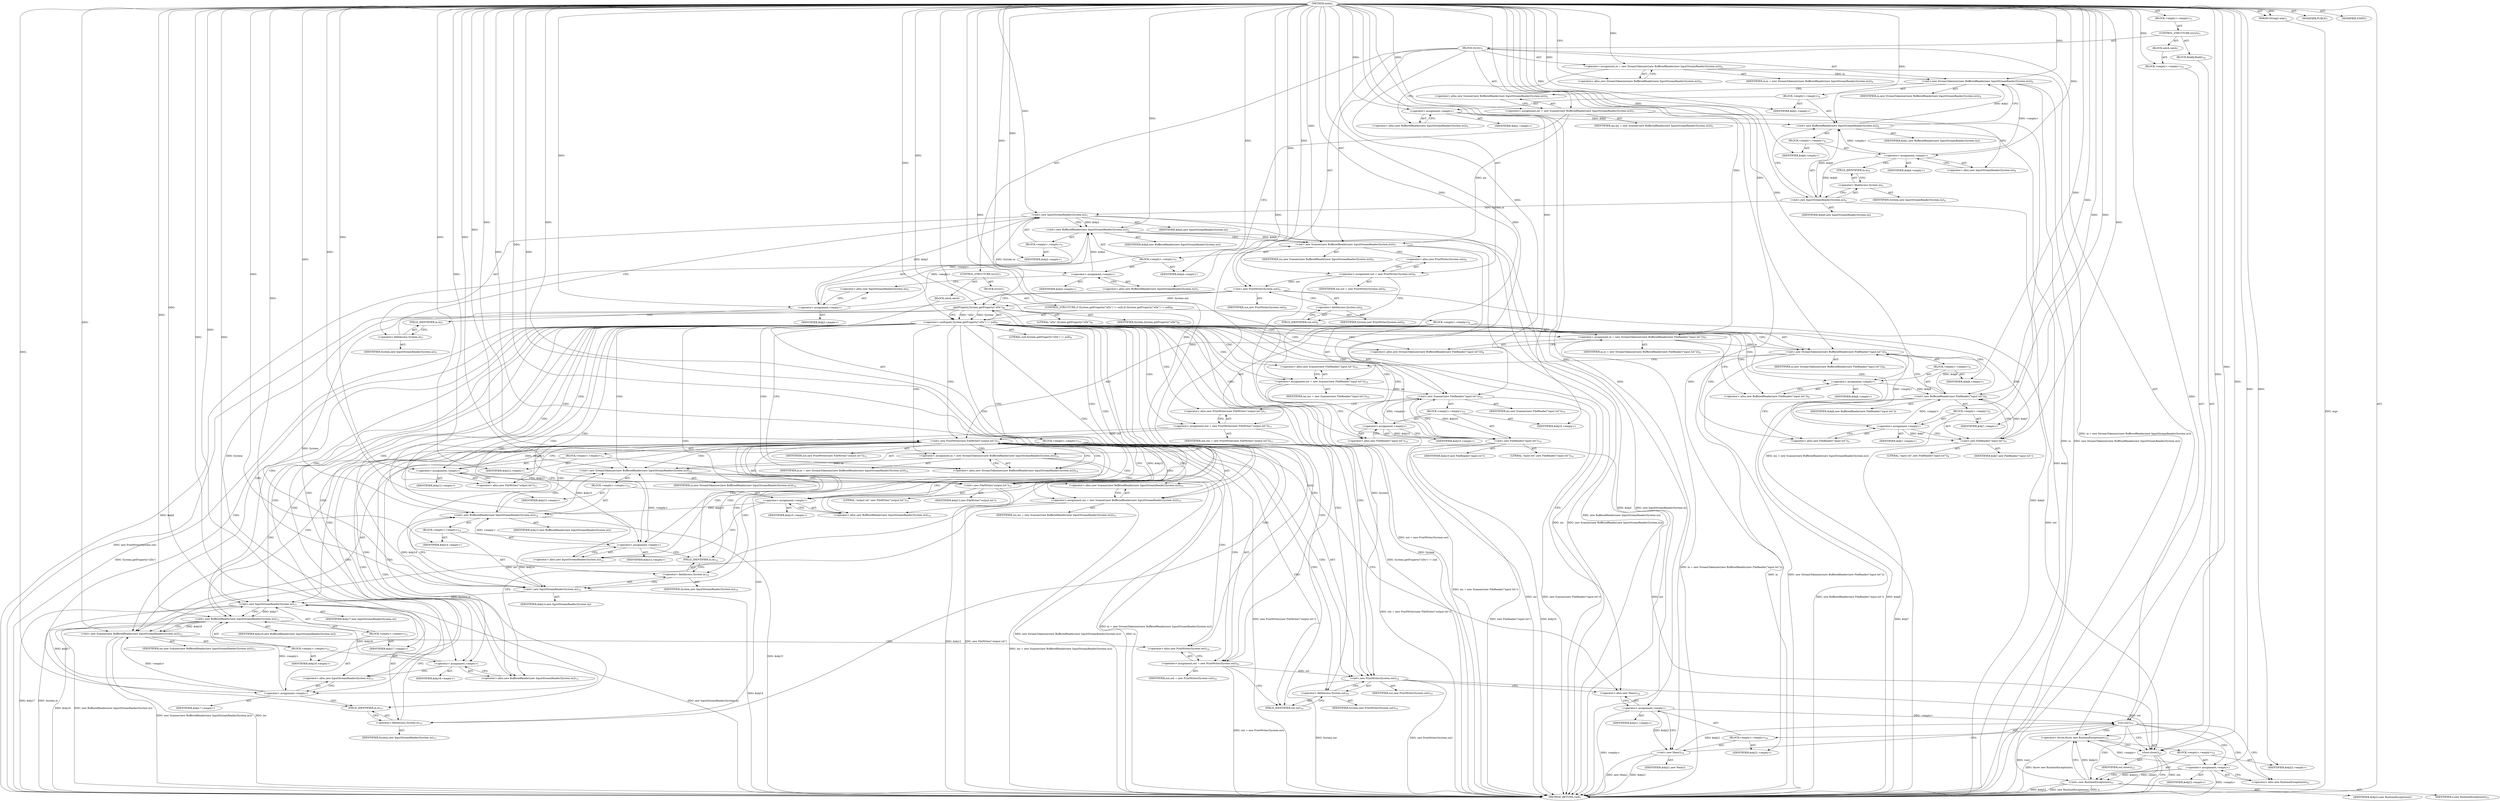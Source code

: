 digraph "main" {  
"17" [label = <(METHOD,main)<SUB>1</SUB>> ]
"18" [label = <(PARAM,String[] args)<SUB>1</SUB>> ]
"19" [label = <(BLOCK,&lt;empty&gt;,&lt;empty&gt;)<SUB>1</SUB>> ]
"20" [label = <(CONTROL_STRUCTURE,try,try)<SUB>3</SUB>> ]
"21" [label = <(BLOCK,try,try)<SUB>3</SUB>> ]
"22" [label = <(&lt;operator&gt;.assignment,in = new StreamTokenizer(new BufferedReader(new InputStreamReader(System.in))))<SUB>4</SUB>> ]
"23" [label = <(IDENTIFIER,in,in = new StreamTokenizer(new BufferedReader(new InputStreamReader(System.in))))<SUB>4</SUB>> ]
"24" [label = <(&lt;operator&gt;.alloc,new StreamTokenizer(new BufferedReader(new InputStreamReader(System.in))))<SUB>4</SUB>> ]
"25" [label = <(&lt;init&gt;,new StreamTokenizer(new BufferedReader(new InputStreamReader(System.in))))<SUB>4</SUB>> ]
"26" [label = <(IDENTIFIER,in,new StreamTokenizer(new BufferedReader(new InputStreamReader(System.in))))<SUB>4</SUB>> ]
"27" [label = <(BLOCK,&lt;empty&gt;,&lt;empty&gt;)<SUB>4</SUB>> ]
"28" [label = <(&lt;operator&gt;.assignment,&lt;empty&gt;)> ]
"29" [label = <(IDENTIFIER,$obj1,&lt;empty&gt;)> ]
"30" [label = <(&lt;operator&gt;.alloc,new BufferedReader(new InputStreamReader(System.in)))<SUB>4</SUB>> ]
"31" [label = <(&lt;init&gt;,new BufferedReader(new InputStreamReader(System.in)))<SUB>4</SUB>> ]
"32" [label = <(IDENTIFIER,$obj1,new BufferedReader(new InputStreamReader(System.in)))> ]
"33" [label = <(BLOCK,&lt;empty&gt;,&lt;empty&gt;)<SUB>4</SUB>> ]
"34" [label = <(&lt;operator&gt;.assignment,&lt;empty&gt;)> ]
"35" [label = <(IDENTIFIER,$obj0,&lt;empty&gt;)> ]
"36" [label = <(&lt;operator&gt;.alloc,new InputStreamReader(System.in))<SUB>4</SUB>> ]
"37" [label = <(&lt;init&gt;,new InputStreamReader(System.in))<SUB>4</SUB>> ]
"38" [label = <(IDENTIFIER,$obj0,new InputStreamReader(System.in))> ]
"39" [label = <(&lt;operator&gt;.fieldAccess,System.in)<SUB>4</SUB>> ]
"40" [label = <(IDENTIFIER,System,new InputStreamReader(System.in))<SUB>4</SUB>> ]
"41" [label = <(FIELD_IDENTIFIER,in,in)<SUB>4</SUB>> ]
"42" [label = <(IDENTIFIER,$obj0,&lt;empty&gt;)> ]
"43" [label = <(IDENTIFIER,$obj1,&lt;empty&gt;)> ]
"44" [label = <(&lt;operator&gt;.assignment,ins = new Scanner(new BufferedReader(new InputStreamReader(System.in))))<SUB>5</SUB>> ]
"45" [label = <(IDENTIFIER,ins,ins = new Scanner(new BufferedReader(new InputStreamReader(System.in))))<SUB>5</SUB>> ]
"46" [label = <(&lt;operator&gt;.alloc,new Scanner(new BufferedReader(new InputStreamReader(System.in))))<SUB>5</SUB>> ]
"47" [label = <(&lt;init&gt;,new Scanner(new BufferedReader(new InputStreamReader(System.in))))<SUB>5</SUB>> ]
"48" [label = <(IDENTIFIER,ins,new Scanner(new BufferedReader(new InputStreamReader(System.in))))<SUB>5</SUB>> ]
"49" [label = <(BLOCK,&lt;empty&gt;,&lt;empty&gt;)<SUB>5</SUB>> ]
"50" [label = <(&lt;operator&gt;.assignment,&lt;empty&gt;)> ]
"51" [label = <(IDENTIFIER,$obj4,&lt;empty&gt;)> ]
"52" [label = <(&lt;operator&gt;.alloc,new BufferedReader(new InputStreamReader(System.in)))<SUB>5</SUB>> ]
"53" [label = <(&lt;init&gt;,new BufferedReader(new InputStreamReader(System.in)))<SUB>5</SUB>> ]
"54" [label = <(IDENTIFIER,$obj4,new BufferedReader(new InputStreamReader(System.in)))> ]
"55" [label = <(BLOCK,&lt;empty&gt;,&lt;empty&gt;)<SUB>5</SUB>> ]
"56" [label = <(&lt;operator&gt;.assignment,&lt;empty&gt;)> ]
"57" [label = <(IDENTIFIER,$obj3,&lt;empty&gt;)> ]
"58" [label = <(&lt;operator&gt;.alloc,new InputStreamReader(System.in))<SUB>5</SUB>> ]
"59" [label = <(&lt;init&gt;,new InputStreamReader(System.in))<SUB>5</SUB>> ]
"60" [label = <(IDENTIFIER,$obj3,new InputStreamReader(System.in))> ]
"61" [label = <(&lt;operator&gt;.fieldAccess,System.in)<SUB>5</SUB>> ]
"62" [label = <(IDENTIFIER,System,new InputStreamReader(System.in))<SUB>5</SUB>> ]
"63" [label = <(FIELD_IDENTIFIER,in,in)<SUB>5</SUB>> ]
"64" [label = <(IDENTIFIER,$obj3,&lt;empty&gt;)> ]
"65" [label = <(IDENTIFIER,$obj4,&lt;empty&gt;)> ]
"66" [label = <(&lt;operator&gt;.assignment,out = new PrintWriter(System.out))<SUB>6</SUB>> ]
"67" [label = <(IDENTIFIER,out,out = new PrintWriter(System.out))<SUB>6</SUB>> ]
"68" [label = <(&lt;operator&gt;.alloc,new PrintWriter(System.out))<SUB>6</SUB>> ]
"69" [label = <(&lt;init&gt;,new PrintWriter(System.out))<SUB>6</SUB>> ]
"70" [label = <(IDENTIFIER,out,new PrintWriter(System.out))<SUB>6</SUB>> ]
"71" [label = <(&lt;operator&gt;.fieldAccess,System.out)<SUB>6</SUB>> ]
"72" [label = <(IDENTIFIER,System,new PrintWriter(System.out))<SUB>6</SUB>> ]
"73" [label = <(FIELD_IDENTIFIER,out,out)<SUB>6</SUB>> ]
"74" [label = <(CONTROL_STRUCTURE,try,try)<SUB>7</SUB>> ]
"75" [label = <(BLOCK,try,try)<SUB>7</SUB>> ]
"76" [label = <(CONTROL_STRUCTURE,if (System.getProperty(&quot;xDx&quot;) != null),if (System.getProperty(&quot;xDx&quot;) != null))<SUB>8</SUB>> ]
"77" [label = <(&lt;operator&gt;.notEquals,System.getProperty(&quot;xDx&quot;) != null)<SUB>8</SUB>> ]
"78" [label = <(getProperty,System.getProperty(&quot;xDx&quot;))<SUB>8</SUB>> ]
"79" [label = <(IDENTIFIER,System,System.getProperty(&quot;xDx&quot;))<SUB>8</SUB>> ]
"80" [label = <(LITERAL,&quot;xDx&quot;,System.getProperty(&quot;xDx&quot;))<SUB>8</SUB>> ]
"81" [label = <(LITERAL,null,System.getProperty(&quot;xDx&quot;) != null)<SUB>8</SUB>> ]
"82" [label = <(BLOCK,&lt;empty&gt;,&lt;empty&gt;)<SUB>8</SUB>> ]
"83" [label = <(&lt;operator&gt;.assignment,in = new StreamTokenizer(new BufferedReader(new FileReader(&quot;input.txt&quot;))))<SUB>9</SUB>> ]
"84" [label = <(IDENTIFIER,in,in = new StreamTokenizer(new BufferedReader(new FileReader(&quot;input.txt&quot;))))<SUB>9</SUB>> ]
"85" [label = <(&lt;operator&gt;.alloc,new StreamTokenizer(new BufferedReader(new FileReader(&quot;input.txt&quot;))))<SUB>9</SUB>> ]
"86" [label = <(&lt;init&gt;,new StreamTokenizer(new BufferedReader(new FileReader(&quot;input.txt&quot;))))<SUB>9</SUB>> ]
"87" [label = <(IDENTIFIER,in,new StreamTokenizer(new BufferedReader(new FileReader(&quot;input.txt&quot;))))<SUB>9</SUB>> ]
"88" [label = <(BLOCK,&lt;empty&gt;,&lt;empty&gt;)<SUB>9</SUB>> ]
"89" [label = <(&lt;operator&gt;.assignment,&lt;empty&gt;)> ]
"90" [label = <(IDENTIFIER,$obj8,&lt;empty&gt;)> ]
"91" [label = <(&lt;operator&gt;.alloc,new BufferedReader(new FileReader(&quot;input.txt&quot;)))<SUB>9</SUB>> ]
"92" [label = <(&lt;init&gt;,new BufferedReader(new FileReader(&quot;input.txt&quot;)))<SUB>9</SUB>> ]
"93" [label = <(IDENTIFIER,$obj8,new BufferedReader(new FileReader(&quot;input.txt&quot;)))> ]
"94" [label = <(BLOCK,&lt;empty&gt;,&lt;empty&gt;)<SUB>9</SUB>> ]
"95" [label = <(&lt;operator&gt;.assignment,&lt;empty&gt;)> ]
"96" [label = <(IDENTIFIER,$obj7,&lt;empty&gt;)> ]
"97" [label = <(&lt;operator&gt;.alloc,new FileReader(&quot;input.txt&quot;))<SUB>9</SUB>> ]
"98" [label = <(&lt;init&gt;,new FileReader(&quot;input.txt&quot;))<SUB>9</SUB>> ]
"99" [label = <(IDENTIFIER,$obj7,new FileReader(&quot;input.txt&quot;))> ]
"100" [label = <(LITERAL,&quot;input.txt&quot;,new FileReader(&quot;input.txt&quot;))<SUB>9</SUB>> ]
"101" [label = <(IDENTIFIER,$obj7,&lt;empty&gt;)> ]
"102" [label = <(IDENTIFIER,$obj8,&lt;empty&gt;)> ]
"103" [label = <(&lt;operator&gt;.assignment,ins = new Scanner(new FileReader(&quot;input.txt&quot;)))<SUB>10</SUB>> ]
"104" [label = <(IDENTIFIER,ins,ins = new Scanner(new FileReader(&quot;input.txt&quot;)))<SUB>10</SUB>> ]
"105" [label = <(&lt;operator&gt;.alloc,new Scanner(new FileReader(&quot;input.txt&quot;)))<SUB>10</SUB>> ]
"106" [label = <(&lt;init&gt;,new Scanner(new FileReader(&quot;input.txt&quot;)))<SUB>10</SUB>> ]
"107" [label = <(IDENTIFIER,ins,new Scanner(new FileReader(&quot;input.txt&quot;)))<SUB>10</SUB>> ]
"108" [label = <(BLOCK,&lt;empty&gt;,&lt;empty&gt;)<SUB>10</SUB>> ]
"109" [label = <(&lt;operator&gt;.assignment,&lt;empty&gt;)> ]
"110" [label = <(IDENTIFIER,$obj10,&lt;empty&gt;)> ]
"111" [label = <(&lt;operator&gt;.alloc,new FileReader(&quot;input.txt&quot;))<SUB>10</SUB>> ]
"112" [label = <(&lt;init&gt;,new FileReader(&quot;input.txt&quot;))<SUB>10</SUB>> ]
"113" [label = <(IDENTIFIER,$obj10,new FileReader(&quot;input.txt&quot;))> ]
"114" [label = <(LITERAL,&quot;input.txt&quot;,new FileReader(&quot;input.txt&quot;))<SUB>10</SUB>> ]
"115" [label = <(IDENTIFIER,$obj10,&lt;empty&gt;)> ]
"116" [label = <(&lt;operator&gt;.assignment,out = new PrintWriter(new FileWriter(&quot;output.txt&quot;)))<SUB>11</SUB>> ]
"117" [label = <(IDENTIFIER,out,out = new PrintWriter(new FileWriter(&quot;output.txt&quot;)))<SUB>11</SUB>> ]
"118" [label = <(&lt;operator&gt;.alloc,new PrintWriter(new FileWriter(&quot;output.txt&quot;)))<SUB>11</SUB>> ]
"119" [label = <(&lt;init&gt;,new PrintWriter(new FileWriter(&quot;output.txt&quot;)))<SUB>11</SUB>> ]
"120" [label = <(IDENTIFIER,out,new PrintWriter(new FileWriter(&quot;output.txt&quot;)))<SUB>11</SUB>> ]
"121" [label = <(BLOCK,&lt;empty&gt;,&lt;empty&gt;)<SUB>11</SUB>> ]
"122" [label = <(&lt;operator&gt;.assignment,&lt;empty&gt;)> ]
"123" [label = <(IDENTIFIER,$obj12,&lt;empty&gt;)> ]
"124" [label = <(&lt;operator&gt;.alloc,new FileWriter(&quot;output.txt&quot;))<SUB>11</SUB>> ]
"125" [label = <(&lt;init&gt;,new FileWriter(&quot;output.txt&quot;))<SUB>11</SUB>> ]
"126" [label = <(IDENTIFIER,$obj12,new FileWriter(&quot;output.txt&quot;))> ]
"127" [label = <(LITERAL,&quot;output.txt&quot;,new FileWriter(&quot;output.txt&quot;))<SUB>11</SUB>> ]
"128" [label = <(IDENTIFIER,$obj12,&lt;empty&gt;)> ]
"129" [label = <(BLOCK,catch,catch)> ]
"130" [label = <(BLOCK,&lt;empty&gt;,&lt;empty&gt;)<SUB>13</SUB>> ]
"131" [label = <(&lt;operator&gt;.assignment,in = new StreamTokenizer(new BufferedReader(new InputStreamReader(System.in))))<SUB>14</SUB>> ]
"132" [label = <(IDENTIFIER,in,in = new StreamTokenizer(new BufferedReader(new InputStreamReader(System.in))))<SUB>14</SUB>> ]
"133" [label = <(&lt;operator&gt;.alloc,new StreamTokenizer(new BufferedReader(new InputStreamReader(System.in))))<SUB>14</SUB>> ]
"134" [label = <(&lt;init&gt;,new StreamTokenizer(new BufferedReader(new InputStreamReader(System.in))))<SUB>14</SUB>> ]
"135" [label = <(IDENTIFIER,in,new StreamTokenizer(new BufferedReader(new InputStreamReader(System.in))))<SUB>14</SUB>> ]
"136" [label = <(BLOCK,&lt;empty&gt;,&lt;empty&gt;)<SUB>14</SUB>> ]
"137" [label = <(&lt;operator&gt;.assignment,&lt;empty&gt;)> ]
"138" [label = <(IDENTIFIER,$obj15,&lt;empty&gt;)> ]
"139" [label = <(&lt;operator&gt;.alloc,new BufferedReader(new InputStreamReader(System.in)))<SUB>14</SUB>> ]
"140" [label = <(&lt;init&gt;,new BufferedReader(new InputStreamReader(System.in)))<SUB>14</SUB>> ]
"141" [label = <(IDENTIFIER,$obj15,new BufferedReader(new InputStreamReader(System.in)))> ]
"142" [label = <(BLOCK,&lt;empty&gt;,&lt;empty&gt;)<SUB>14</SUB>> ]
"143" [label = <(&lt;operator&gt;.assignment,&lt;empty&gt;)> ]
"144" [label = <(IDENTIFIER,$obj14,&lt;empty&gt;)> ]
"145" [label = <(&lt;operator&gt;.alloc,new InputStreamReader(System.in))<SUB>14</SUB>> ]
"146" [label = <(&lt;init&gt;,new InputStreamReader(System.in))<SUB>14</SUB>> ]
"147" [label = <(IDENTIFIER,$obj14,new InputStreamReader(System.in))> ]
"148" [label = <(&lt;operator&gt;.fieldAccess,System.in)<SUB>14</SUB>> ]
"149" [label = <(IDENTIFIER,System,new InputStreamReader(System.in))<SUB>14</SUB>> ]
"150" [label = <(FIELD_IDENTIFIER,in,in)<SUB>14</SUB>> ]
"151" [label = <(IDENTIFIER,$obj14,&lt;empty&gt;)> ]
"152" [label = <(IDENTIFIER,$obj15,&lt;empty&gt;)> ]
"153" [label = <(&lt;operator&gt;.assignment,ins = new Scanner(new BufferedReader(new InputStreamReader(System.in))))<SUB>15</SUB>> ]
"154" [label = <(IDENTIFIER,ins,ins = new Scanner(new BufferedReader(new InputStreamReader(System.in))))<SUB>15</SUB>> ]
"155" [label = <(&lt;operator&gt;.alloc,new Scanner(new BufferedReader(new InputStreamReader(System.in))))<SUB>15</SUB>> ]
"156" [label = <(&lt;init&gt;,new Scanner(new BufferedReader(new InputStreamReader(System.in))))<SUB>15</SUB>> ]
"157" [label = <(IDENTIFIER,ins,new Scanner(new BufferedReader(new InputStreamReader(System.in))))<SUB>15</SUB>> ]
"158" [label = <(BLOCK,&lt;empty&gt;,&lt;empty&gt;)<SUB>15</SUB>> ]
"159" [label = <(&lt;operator&gt;.assignment,&lt;empty&gt;)> ]
"160" [label = <(IDENTIFIER,$obj18,&lt;empty&gt;)> ]
"161" [label = <(&lt;operator&gt;.alloc,new BufferedReader(new InputStreamReader(System.in)))<SUB>15</SUB>> ]
"162" [label = <(&lt;init&gt;,new BufferedReader(new InputStreamReader(System.in)))<SUB>15</SUB>> ]
"163" [label = <(IDENTIFIER,$obj18,new BufferedReader(new InputStreamReader(System.in)))> ]
"164" [label = <(BLOCK,&lt;empty&gt;,&lt;empty&gt;)<SUB>15</SUB>> ]
"165" [label = <(&lt;operator&gt;.assignment,&lt;empty&gt;)> ]
"166" [label = <(IDENTIFIER,$obj17,&lt;empty&gt;)> ]
"167" [label = <(&lt;operator&gt;.alloc,new InputStreamReader(System.in))<SUB>15</SUB>> ]
"168" [label = <(&lt;init&gt;,new InputStreamReader(System.in))<SUB>15</SUB>> ]
"169" [label = <(IDENTIFIER,$obj17,new InputStreamReader(System.in))> ]
"170" [label = <(&lt;operator&gt;.fieldAccess,System.in)<SUB>15</SUB>> ]
"171" [label = <(IDENTIFIER,System,new InputStreamReader(System.in))<SUB>15</SUB>> ]
"172" [label = <(FIELD_IDENTIFIER,in,in)<SUB>15</SUB>> ]
"173" [label = <(IDENTIFIER,$obj17,&lt;empty&gt;)> ]
"174" [label = <(IDENTIFIER,$obj18,&lt;empty&gt;)> ]
"175" [label = <(&lt;operator&gt;.assignment,out = new PrintWriter(System.out))<SUB>16</SUB>> ]
"176" [label = <(IDENTIFIER,out,out = new PrintWriter(System.out))<SUB>16</SUB>> ]
"177" [label = <(&lt;operator&gt;.alloc,new PrintWriter(System.out))<SUB>16</SUB>> ]
"178" [label = <(&lt;init&gt;,new PrintWriter(System.out))<SUB>16</SUB>> ]
"179" [label = <(IDENTIFIER,out,new PrintWriter(System.out))<SUB>16</SUB>> ]
"180" [label = <(&lt;operator&gt;.fieldAccess,System.out)<SUB>16</SUB>> ]
"181" [label = <(IDENTIFIER,System,new PrintWriter(System.out))<SUB>16</SUB>> ]
"182" [label = <(FIELD_IDENTIFIER,out,out)<SUB>16</SUB>> ]
"183" [label = <(run,run())<SUB>18</SUB>> ]
"184" [label = <(BLOCK,&lt;empty&gt;,&lt;empty&gt;)<SUB>18</SUB>> ]
"185" [label = <(&lt;operator&gt;.assignment,&lt;empty&gt;)> ]
"186" [label = <(IDENTIFIER,$obj21,&lt;empty&gt;)> ]
"187" [label = <(&lt;operator&gt;.alloc,new Main())<SUB>18</SUB>> ]
"188" [label = <(&lt;init&gt;,new Main())<SUB>18</SUB>> ]
"189" [label = <(IDENTIFIER,$obj21,new Main())> ]
"190" [label = <(IDENTIFIER,$obj21,&lt;empty&gt;)> ]
"191" [label = <(BLOCK,catch,catch)> ]
"192" [label = <(BLOCK,&lt;empty&gt;,&lt;empty&gt;)<SUB>19</SUB>> ]
"193" [label = <(&lt;operator&gt;.throw,throw new RuntimeException(e);)<SUB>21</SUB>> ]
"194" [label = <(BLOCK,&lt;empty&gt;,&lt;empty&gt;)<SUB>21</SUB>> ]
"195" [label = <(&lt;operator&gt;.assignment,&lt;empty&gt;)> ]
"196" [label = <(IDENTIFIER,$obj22,&lt;empty&gt;)> ]
"197" [label = <(&lt;operator&gt;.alloc,new RuntimeException(e))<SUB>21</SUB>> ]
"198" [label = <(&lt;init&gt;,new RuntimeException(e))<SUB>21</SUB>> ]
"199" [label = <(IDENTIFIER,$obj22,new RuntimeException(e))> ]
"200" [label = <(IDENTIFIER,e,new RuntimeException(e))<SUB>21</SUB>> ]
"201" [label = <(IDENTIFIER,$obj22,&lt;empty&gt;)> ]
"202" [label = <(BLOCK,finally,finally)<SUB>22</SUB>> ]
"203" [label = <(close,close())<SUB>23</SUB>> ]
"204" [label = <(IDENTIFIER,out,close())<SUB>23</SUB>> ]
"205" [label = <(MODIFIER,PUBLIC)> ]
"206" [label = <(MODIFIER,STATIC)> ]
"207" [label = <(METHOD_RETURN,void)<SUB>1</SUB>> ]
  "17" -> "18"  [ label = "AST: "] 
  "17" -> "19"  [ label = "AST: "] 
  "17" -> "205"  [ label = "AST: "] 
  "17" -> "206"  [ label = "AST: "] 
  "17" -> "207"  [ label = "AST: "] 
  "19" -> "20"  [ label = "AST: "] 
  "20" -> "21"  [ label = "AST: "] 
  "20" -> "191"  [ label = "AST: "] 
  "20" -> "202"  [ label = "AST: "] 
  "21" -> "22"  [ label = "AST: "] 
  "21" -> "25"  [ label = "AST: "] 
  "21" -> "44"  [ label = "AST: "] 
  "21" -> "47"  [ label = "AST: "] 
  "21" -> "66"  [ label = "AST: "] 
  "21" -> "69"  [ label = "AST: "] 
  "21" -> "74"  [ label = "AST: "] 
  "21" -> "183"  [ label = "AST: "] 
  "22" -> "23"  [ label = "AST: "] 
  "22" -> "24"  [ label = "AST: "] 
  "25" -> "26"  [ label = "AST: "] 
  "25" -> "27"  [ label = "AST: "] 
  "27" -> "28"  [ label = "AST: "] 
  "27" -> "31"  [ label = "AST: "] 
  "27" -> "43"  [ label = "AST: "] 
  "28" -> "29"  [ label = "AST: "] 
  "28" -> "30"  [ label = "AST: "] 
  "31" -> "32"  [ label = "AST: "] 
  "31" -> "33"  [ label = "AST: "] 
  "33" -> "34"  [ label = "AST: "] 
  "33" -> "37"  [ label = "AST: "] 
  "33" -> "42"  [ label = "AST: "] 
  "34" -> "35"  [ label = "AST: "] 
  "34" -> "36"  [ label = "AST: "] 
  "37" -> "38"  [ label = "AST: "] 
  "37" -> "39"  [ label = "AST: "] 
  "39" -> "40"  [ label = "AST: "] 
  "39" -> "41"  [ label = "AST: "] 
  "44" -> "45"  [ label = "AST: "] 
  "44" -> "46"  [ label = "AST: "] 
  "47" -> "48"  [ label = "AST: "] 
  "47" -> "49"  [ label = "AST: "] 
  "49" -> "50"  [ label = "AST: "] 
  "49" -> "53"  [ label = "AST: "] 
  "49" -> "65"  [ label = "AST: "] 
  "50" -> "51"  [ label = "AST: "] 
  "50" -> "52"  [ label = "AST: "] 
  "53" -> "54"  [ label = "AST: "] 
  "53" -> "55"  [ label = "AST: "] 
  "55" -> "56"  [ label = "AST: "] 
  "55" -> "59"  [ label = "AST: "] 
  "55" -> "64"  [ label = "AST: "] 
  "56" -> "57"  [ label = "AST: "] 
  "56" -> "58"  [ label = "AST: "] 
  "59" -> "60"  [ label = "AST: "] 
  "59" -> "61"  [ label = "AST: "] 
  "61" -> "62"  [ label = "AST: "] 
  "61" -> "63"  [ label = "AST: "] 
  "66" -> "67"  [ label = "AST: "] 
  "66" -> "68"  [ label = "AST: "] 
  "69" -> "70"  [ label = "AST: "] 
  "69" -> "71"  [ label = "AST: "] 
  "71" -> "72"  [ label = "AST: "] 
  "71" -> "73"  [ label = "AST: "] 
  "74" -> "75"  [ label = "AST: "] 
  "74" -> "129"  [ label = "AST: "] 
  "75" -> "76"  [ label = "AST: "] 
  "76" -> "77"  [ label = "AST: "] 
  "76" -> "82"  [ label = "AST: "] 
  "77" -> "78"  [ label = "AST: "] 
  "77" -> "81"  [ label = "AST: "] 
  "78" -> "79"  [ label = "AST: "] 
  "78" -> "80"  [ label = "AST: "] 
  "82" -> "83"  [ label = "AST: "] 
  "82" -> "86"  [ label = "AST: "] 
  "82" -> "103"  [ label = "AST: "] 
  "82" -> "106"  [ label = "AST: "] 
  "82" -> "116"  [ label = "AST: "] 
  "82" -> "119"  [ label = "AST: "] 
  "83" -> "84"  [ label = "AST: "] 
  "83" -> "85"  [ label = "AST: "] 
  "86" -> "87"  [ label = "AST: "] 
  "86" -> "88"  [ label = "AST: "] 
  "88" -> "89"  [ label = "AST: "] 
  "88" -> "92"  [ label = "AST: "] 
  "88" -> "102"  [ label = "AST: "] 
  "89" -> "90"  [ label = "AST: "] 
  "89" -> "91"  [ label = "AST: "] 
  "92" -> "93"  [ label = "AST: "] 
  "92" -> "94"  [ label = "AST: "] 
  "94" -> "95"  [ label = "AST: "] 
  "94" -> "98"  [ label = "AST: "] 
  "94" -> "101"  [ label = "AST: "] 
  "95" -> "96"  [ label = "AST: "] 
  "95" -> "97"  [ label = "AST: "] 
  "98" -> "99"  [ label = "AST: "] 
  "98" -> "100"  [ label = "AST: "] 
  "103" -> "104"  [ label = "AST: "] 
  "103" -> "105"  [ label = "AST: "] 
  "106" -> "107"  [ label = "AST: "] 
  "106" -> "108"  [ label = "AST: "] 
  "108" -> "109"  [ label = "AST: "] 
  "108" -> "112"  [ label = "AST: "] 
  "108" -> "115"  [ label = "AST: "] 
  "109" -> "110"  [ label = "AST: "] 
  "109" -> "111"  [ label = "AST: "] 
  "112" -> "113"  [ label = "AST: "] 
  "112" -> "114"  [ label = "AST: "] 
  "116" -> "117"  [ label = "AST: "] 
  "116" -> "118"  [ label = "AST: "] 
  "119" -> "120"  [ label = "AST: "] 
  "119" -> "121"  [ label = "AST: "] 
  "121" -> "122"  [ label = "AST: "] 
  "121" -> "125"  [ label = "AST: "] 
  "121" -> "128"  [ label = "AST: "] 
  "122" -> "123"  [ label = "AST: "] 
  "122" -> "124"  [ label = "AST: "] 
  "125" -> "126"  [ label = "AST: "] 
  "125" -> "127"  [ label = "AST: "] 
  "129" -> "130"  [ label = "AST: "] 
  "130" -> "131"  [ label = "AST: "] 
  "130" -> "134"  [ label = "AST: "] 
  "130" -> "153"  [ label = "AST: "] 
  "130" -> "156"  [ label = "AST: "] 
  "130" -> "175"  [ label = "AST: "] 
  "130" -> "178"  [ label = "AST: "] 
  "131" -> "132"  [ label = "AST: "] 
  "131" -> "133"  [ label = "AST: "] 
  "134" -> "135"  [ label = "AST: "] 
  "134" -> "136"  [ label = "AST: "] 
  "136" -> "137"  [ label = "AST: "] 
  "136" -> "140"  [ label = "AST: "] 
  "136" -> "152"  [ label = "AST: "] 
  "137" -> "138"  [ label = "AST: "] 
  "137" -> "139"  [ label = "AST: "] 
  "140" -> "141"  [ label = "AST: "] 
  "140" -> "142"  [ label = "AST: "] 
  "142" -> "143"  [ label = "AST: "] 
  "142" -> "146"  [ label = "AST: "] 
  "142" -> "151"  [ label = "AST: "] 
  "143" -> "144"  [ label = "AST: "] 
  "143" -> "145"  [ label = "AST: "] 
  "146" -> "147"  [ label = "AST: "] 
  "146" -> "148"  [ label = "AST: "] 
  "148" -> "149"  [ label = "AST: "] 
  "148" -> "150"  [ label = "AST: "] 
  "153" -> "154"  [ label = "AST: "] 
  "153" -> "155"  [ label = "AST: "] 
  "156" -> "157"  [ label = "AST: "] 
  "156" -> "158"  [ label = "AST: "] 
  "158" -> "159"  [ label = "AST: "] 
  "158" -> "162"  [ label = "AST: "] 
  "158" -> "174"  [ label = "AST: "] 
  "159" -> "160"  [ label = "AST: "] 
  "159" -> "161"  [ label = "AST: "] 
  "162" -> "163"  [ label = "AST: "] 
  "162" -> "164"  [ label = "AST: "] 
  "164" -> "165"  [ label = "AST: "] 
  "164" -> "168"  [ label = "AST: "] 
  "164" -> "173"  [ label = "AST: "] 
  "165" -> "166"  [ label = "AST: "] 
  "165" -> "167"  [ label = "AST: "] 
  "168" -> "169"  [ label = "AST: "] 
  "168" -> "170"  [ label = "AST: "] 
  "170" -> "171"  [ label = "AST: "] 
  "170" -> "172"  [ label = "AST: "] 
  "175" -> "176"  [ label = "AST: "] 
  "175" -> "177"  [ label = "AST: "] 
  "178" -> "179"  [ label = "AST: "] 
  "178" -> "180"  [ label = "AST: "] 
  "180" -> "181"  [ label = "AST: "] 
  "180" -> "182"  [ label = "AST: "] 
  "183" -> "184"  [ label = "AST: "] 
  "184" -> "185"  [ label = "AST: "] 
  "184" -> "188"  [ label = "AST: "] 
  "184" -> "190"  [ label = "AST: "] 
  "185" -> "186"  [ label = "AST: "] 
  "185" -> "187"  [ label = "AST: "] 
  "188" -> "189"  [ label = "AST: "] 
  "191" -> "192"  [ label = "AST: "] 
  "192" -> "193"  [ label = "AST: "] 
  "193" -> "194"  [ label = "AST: "] 
  "194" -> "195"  [ label = "AST: "] 
  "194" -> "198"  [ label = "AST: "] 
  "194" -> "201"  [ label = "AST: "] 
  "195" -> "196"  [ label = "AST: "] 
  "195" -> "197"  [ label = "AST: "] 
  "198" -> "199"  [ label = "AST: "] 
  "198" -> "200"  [ label = "AST: "] 
  "202" -> "203"  [ label = "AST: "] 
  "203" -> "204"  [ label = "AST: "] 
  "22" -> "30"  [ label = "CFG: "] 
  "25" -> "46"  [ label = "CFG: "] 
  "44" -> "52"  [ label = "CFG: "] 
  "47" -> "68"  [ label = "CFG: "] 
  "66" -> "73"  [ label = "CFG: "] 
  "69" -> "78"  [ label = "CFG: "] 
  "183" -> "197"  [ label = "CFG: "] 
  "183" -> "203"  [ label = "CFG: "] 
  "203" -> "207"  [ label = "CFG: "] 
  "24" -> "22"  [ label = "CFG: "] 
  "46" -> "44"  [ label = "CFG: "] 
  "68" -> "66"  [ label = "CFG: "] 
  "71" -> "69"  [ label = "CFG: "] 
  "193" -> "203"  [ label = "CFG: "] 
  "28" -> "36"  [ label = "CFG: "] 
  "31" -> "25"  [ label = "CFG: "] 
  "50" -> "58"  [ label = "CFG: "] 
  "53" -> "47"  [ label = "CFG: "] 
  "73" -> "71"  [ label = "CFG: "] 
  "185" -> "188"  [ label = "CFG: "] 
  "188" -> "183"  [ label = "CFG: "] 
  "30" -> "28"  [ label = "CFG: "] 
  "52" -> "50"  [ label = "CFG: "] 
  "77" -> "133"  [ label = "CFG: "] 
  "77" -> "85"  [ label = "CFG: "] 
  "77" -> "187"  [ label = "CFG: "] 
  "131" -> "139"  [ label = "CFG: "] 
  "134" -> "155"  [ label = "CFG: "] 
  "153" -> "161"  [ label = "CFG: "] 
  "156" -> "177"  [ label = "CFG: "] 
  "175" -> "182"  [ label = "CFG: "] 
  "178" -> "187"  [ label = "CFG: "] 
  "187" -> "185"  [ label = "CFG: "] 
  "195" -> "198"  [ label = "CFG: "] 
  "198" -> "193"  [ label = "CFG: "] 
  "34" -> "41"  [ label = "CFG: "] 
  "37" -> "31"  [ label = "CFG: "] 
  "56" -> "63"  [ label = "CFG: "] 
  "59" -> "53"  [ label = "CFG: "] 
  "78" -> "77"  [ label = "CFG: "] 
  "83" -> "91"  [ label = "CFG: "] 
  "86" -> "105"  [ label = "CFG: "] 
  "103" -> "111"  [ label = "CFG: "] 
  "106" -> "118"  [ label = "CFG: "] 
  "116" -> "124"  [ label = "CFG: "] 
  "119" -> "133"  [ label = "CFG: "] 
  "119" -> "187"  [ label = "CFG: "] 
  "133" -> "131"  [ label = "CFG: "] 
  "155" -> "153"  [ label = "CFG: "] 
  "177" -> "175"  [ label = "CFG: "] 
  "180" -> "178"  [ label = "CFG: "] 
  "197" -> "195"  [ label = "CFG: "] 
  "36" -> "34"  [ label = "CFG: "] 
  "39" -> "37"  [ label = "CFG: "] 
  "58" -> "56"  [ label = "CFG: "] 
  "61" -> "59"  [ label = "CFG: "] 
  "85" -> "83"  [ label = "CFG: "] 
  "105" -> "103"  [ label = "CFG: "] 
  "118" -> "116"  [ label = "CFG: "] 
  "137" -> "145"  [ label = "CFG: "] 
  "140" -> "134"  [ label = "CFG: "] 
  "159" -> "167"  [ label = "CFG: "] 
  "162" -> "156"  [ label = "CFG: "] 
  "182" -> "180"  [ label = "CFG: "] 
  "41" -> "39"  [ label = "CFG: "] 
  "63" -> "61"  [ label = "CFG: "] 
  "89" -> "97"  [ label = "CFG: "] 
  "92" -> "86"  [ label = "CFG: "] 
  "109" -> "112"  [ label = "CFG: "] 
  "112" -> "106"  [ label = "CFG: "] 
  "122" -> "125"  [ label = "CFG: "] 
  "125" -> "119"  [ label = "CFG: "] 
  "139" -> "137"  [ label = "CFG: "] 
  "161" -> "159"  [ label = "CFG: "] 
  "91" -> "89"  [ label = "CFG: "] 
  "111" -> "109"  [ label = "CFG: "] 
  "124" -> "122"  [ label = "CFG: "] 
  "143" -> "150"  [ label = "CFG: "] 
  "146" -> "140"  [ label = "CFG: "] 
  "165" -> "172"  [ label = "CFG: "] 
  "168" -> "162"  [ label = "CFG: "] 
  "95" -> "98"  [ label = "CFG: "] 
  "98" -> "92"  [ label = "CFG: "] 
  "145" -> "143"  [ label = "CFG: "] 
  "148" -> "146"  [ label = "CFG: "] 
  "167" -> "165"  [ label = "CFG: "] 
  "170" -> "168"  [ label = "CFG: "] 
  "97" -> "95"  [ label = "CFG: "] 
  "150" -> "148"  [ label = "CFG: "] 
  "172" -> "170"  [ label = "CFG: "] 
  "17" -> "24"  [ label = "CFG: "] 
  "18" -> "207"  [ label = "DDG: args"] 
  "22" -> "207"  [ label = "DDG: in = new StreamTokenizer(new BufferedReader(new InputStreamReader(System.in)))"] 
  "25" -> "207"  [ label = "DDG: in"] 
  "31" -> "207"  [ label = "DDG: $obj1"] 
  "37" -> "207"  [ label = "DDG: $obj0"] 
  "25" -> "207"  [ label = "DDG: new StreamTokenizer(new BufferedReader(new InputStreamReader(System.in)))"] 
  "44" -> "207"  [ label = "DDG: ins = new Scanner(new BufferedReader(new InputStreamReader(System.in)))"] 
  "47" -> "207"  [ label = "DDG: ins"] 
  "53" -> "207"  [ label = "DDG: $obj4"] 
  "59" -> "207"  [ label = "DDG: $obj3"] 
  "59" -> "207"  [ label = "DDG: new InputStreamReader(System.in)"] 
  "53" -> "207"  [ label = "DDG: new BufferedReader(new InputStreamReader(System.in))"] 
  "47" -> "207"  [ label = "DDG: new Scanner(new BufferedReader(new InputStreamReader(System.in)))"] 
  "66" -> "207"  [ label = "DDG: out = new PrintWriter(System.out)"] 
  "69" -> "207"  [ label = "DDG: new PrintWriter(System.out)"] 
  "78" -> "207"  [ label = "DDG: System"] 
  "77" -> "207"  [ label = "DDG: System.getProperty(&quot;xDx&quot;)"] 
  "77" -> "207"  [ label = "DDG: System.getProperty(&quot;xDx&quot;) != null"] 
  "83" -> "207"  [ label = "DDG: in = new StreamTokenizer(new BufferedReader(new FileReader(&quot;input.txt&quot;)))"] 
  "86" -> "207"  [ label = "DDG: in"] 
  "92" -> "207"  [ label = "DDG: $obj8"] 
  "98" -> "207"  [ label = "DDG: $obj7"] 
  "92" -> "207"  [ label = "DDG: new BufferedReader(new FileReader(&quot;input.txt&quot;))"] 
  "86" -> "207"  [ label = "DDG: new StreamTokenizer(new BufferedReader(new FileReader(&quot;input.txt&quot;)))"] 
  "103" -> "207"  [ label = "DDG: ins = new Scanner(new FileReader(&quot;input.txt&quot;))"] 
  "106" -> "207"  [ label = "DDG: ins"] 
  "112" -> "207"  [ label = "DDG: $obj10"] 
  "112" -> "207"  [ label = "DDG: new FileReader(&quot;input.txt&quot;)"] 
  "106" -> "207"  [ label = "DDG: new Scanner(new FileReader(&quot;input.txt&quot;))"] 
  "116" -> "207"  [ label = "DDG: out = new PrintWriter(new FileWriter(&quot;output.txt&quot;))"] 
  "125" -> "207"  [ label = "DDG: $obj12"] 
  "125" -> "207"  [ label = "DDG: new FileWriter(&quot;output.txt&quot;)"] 
  "119" -> "207"  [ label = "DDG: new PrintWriter(new FileWriter(&quot;output.txt&quot;))"] 
  "131" -> "207"  [ label = "DDG: in = new StreamTokenizer(new BufferedReader(new InputStreamReader(System.in)))"] 
  "134" -> "207"  [ label = "DDG: in"] 
  "140" -> "207"  [ label = "DDG: $obj15"] 
  "146" -> "207"  [ label = "DDG: $obj14"] 
  "134" -> "207"  [ label = "DDG: new StreamTokenizer(new BufferedReader(new InputStreamReader(System.in)))"] 
  "153" -> "207"  [ label = "DDG: ins = new Scanner(new BufferedReader(new InputStreamReader(System.in)))"] 
  "156" -> "207"  [ label = "DDG: ins"] 
  "162" -> "207"  [ label = "DDG: $obj18"] 
  "168" -> "207"  [ label = "DDG: $obj17"] 
  "168" -> "207"  [ label = "DDG: System.in"] 
  "168" -> "207"  [ label = "DDG: new InputStreamReader(System.in)"] 
  "162" -> "207"  [ label = "DDG: new BufferedReader(new InputStreamReader(System.in))"] 
  "156" -> "207"  [ label = "DDG: new Scanner(new BufferedReader(new InputStreamReader(System.in)))"] 
  "175" -> "207"  [ label = "DDG: out = new PrintWriter(System.out)"] 
  "178" -> "207"  [ label = "DDG: System.out"] 
  "178" -> "207"  [ label = "DDG: new PrintWriter(System.out)"] 
  "185" -> "207"  [ label = "DDG: &lt;empty&gt;"] 
  "188" -> "207"  [ label = "DDG: $obj21"] 
  "188" -> "207"  [ label = "DDG: new Main()"] 
  "183" -> "207"  [ label = "DDG: run()"] 
  "195" -> "207"  [ label = "DDG: &lt;empty&gt;"] 
  "198" -> "207"  [ label = "DDG: $obj22"] 
  "198" -> "207"  [ label = "DDG: new RuntimeException(e)"] 
  "193" -> "207"  [ label = "DDG: throw new RuntimeException(e);"] 
  "203" -> "207"  [ label = "DDG: out"] 
  "203" -> "207"  [ label = "DDG: close()"] 
  "198" -> "207"  [ label = "DDG: e"] 
  "17" -> "18"  [ label = "DDG: "] 
  "17" -> "22"  [ label = "DDG: "] 
  "17" -> "44"  [ label = "DDG: "] 
  "17" -> "66"  [ label = "DDG: "] 
  "17" -> "192"  [ label = "DDG: "] 
  "22" -> "25"  [ label = "DDG: in"] 
  "17" -> "25"  [ label = "DDG: "] 
  "34" -> "25"  [ label = "DDG: &lt;empty&gt;"] 
  "31" -> "25"  [ label = "DDG: $obj1"] 
  "44" -> "47"  [ label = "DDG: ins"] 
  "17" -> "47"  [ label = "DDG: "] 
  "56" -> "47"  [ label = "DDG: &lt;empty&gt;"] 
  "53" -> "47"  [ label = "DDG: $obj4"] 
  "66" -> "69"  [ label = "DDG: out"] 
  "17" -> "69"  [ label = "DDG: "] 
  "185" -> "183"  [ label = "DDG: &lt;empty&gt;"] 
  "188" -> "183"  [ label = "DDG: $obj21"] 
  "17" -> "183"  [ label = "DDG: "] 
  "69" -> "203"  [ label = "DDG: out"] 
  "119" -> "203"  [ label = "DDG: out"] 
  "178" -> "203"  [ label = "DDG: out"] 
  "17" -> "203"  [ label = "DDG: "] 
  "17" -> "28"  [ label = "DDG: "] 
  "17" -> "43"  [ label = "DDG: "] 
  "17" -> "50"  [ label = "DDG: "] 
  "17" -> "65"  [ label = "DDG: "] 
  "17" -> "130"  [ label = "DDG: "] 
  "17" -> "185"  [ label = "DDG: "] 
  "17" -> "190"  [ label = "DDG: "] 
  "195" -> "193"  [ label = "DDG: &lt;empty&gt;"] 
  "198" -> "193"  [ label = "DDG: $obj22"] 
  "17" -> "193"  [ label = "DDG: "] 
  "28" -> "31"  [ label = "DDG: $obj1"] 
  "17" -> "31"  [ label = "DDG: "] 
  "34" -> "31"  [ label = "DDG: &lt;empty&gt;"] 
  "37" -> "31"  [ label = "DDG: $obj0"] 
  "50" -> "53"  [ label = "DDG: $obj4"] 
  "17" -> "53"  [ label = "DDG: "] 
  "56" -> "53"  [ label = "DDG: &lt;empty&gt;"] 
  "59" -> "53"  [ label = "DDG: $obj3"] 
  "17" -> "131"  [ label = "DDG: "] 
  "17" -> "153"  [ label = "DDG: "] 
  "17" -> "175"  [ label = "DDG: "] 
  "185" -> "188"  [ label = "DDG: $obj21"] 
  "17" -> "188"  [ label = "DDG: "] 
  "17" -> "195"  [ label = "DDG: "] 
  "17" -> "201"  [ label = "DDG: "] 
  "17" -> "34"  [ label = "DDG: "] 
  "17" -> "42"  [ label = "DDG: "] 
  "17" -> "56"  [ label = "DDG: "] 
  "17" -> "64"  [ label = "DDG: "] 
  "78" -> "77"  [ label = "DDG: System"] 
  "78" -> "77"  [ label = "DDG: &quot;xDx&quot;"] 
  "17" -> "77"  [ label = "DDG: "] 
  "17" -> "83"  [ label = "DDG: "] 
  "17" -> "103"  [ label = "DDG: "] 
  "17" -> "116"  [ label = "DDG: "] 
  "131" -> "134"  [ label = "DDG: in"] 
  "17" -> "134"  [ label = "DDG: "] 
  "143" -> "134"  [ label = "DDG: &lt;empty&gt;"] 
  "140" -> "134"  [ label = "DDG: $obj15"] 
  "153" -> "156"  [ label = "DDG: ins"] 
  "17" -> "156"  [ label = "DDG: "] 
  "165" -> "156"  [ label = "DDG: &lt;empty&gt;"] 
  "162" -> "156"  [ label = "DDG: $obj18"] 
  "175" -> "178"  [ label = "DDG: out"] 
  "17" -> "178"  [ label = "DDG: "] 
  "78" -> "178"  [ label = "DDG: System"] 
  "195" -> "198"  [ label = "DDG: $obj22"] 
  "17" -> "198"  [ label = "DDG: "] 
  "34" -> "37"  [ label = "DDG: $obj0"] 
  "17" -> "37"  [ label = "DDG: "] 
  "56" -> "59"  [ label = "DDG: $obj3"] 
  "17" -> "59"  [ label = "DDG: "] 
  "37" -> "59"  [ label = "DDG: System.in"] 
  "59" -> "78"  [ label = "DDG: System.in"] 
  "69" -> "78"  [ label = "DDG: System.out"] 
  "17" -> "78"  [ label = "DDG: "] 
  "83" -> "86"  [ label = "DDG: in"] 
  "17" -> "86"  [ label = "DDG: "] 
  "95" -> "86"  [ label = "DDG: &lt;empty&gt;"] 
  "92" -> "86"  [ label = "DDG: $obj8"] 
  "103" -> "106"  [ label = "DDG: ins"] 
  "17" -> "106"  [ label = "DDG: "] 
  "109" -> "106"  [ label = "DDG: &lt;empty&gt;"] 
  "112" -> "106"  [ label = "DDG: $obj10"] 
  "116" -> "119"  [ label = "DDG: out"] 
  "17" -> "119"  [ label = "DDG: "] 
  "122" -> "119"  [ label = "DDG: &lt;empty&gt;"] 
  "125" -> "119"  [ label = "DDG: $obj12"] 
  "17" -> "137"  [ label = "DDG: "] 
  "17" -> "152"  [ label = "DDG: "] 
  "17" -> "159"  [ label = "DDG: "] 
  "17" -> "174"  [ label = "DDG: "] 
  "17" -> "89"  [ label = "DDG: "] 
  "17" -> "102"  [ label = "DDG: "] 
  "17" -> "109"  [ label = "DDG: "] 
  "17" -> "115"  [ label = "DDG: "] 
  "17" -> "122"  [ label = "DDG: "] 
  "17" -> "128"  [ label = "DDG: "] 
  "137" -> "140"  [ label = "DDG: $obj15"] 
  "17" -> "140"  [ label = "DDG: "] 
  "143" -> "140"  [ label = "DDG: &lt;empty&gt;"] 
  "146" -> "140"  [ label = "DDG: $obj14"] 
  "159" -> "162"  [ label = "DDG: $obj18"] 
  "17" -> "162"  [ label = "DDG: "] 
  "165" -> "162"  [ label = "DDG: &lt;empty&gt;"] 
  "168" -> "162"  [ label = "DDG: $obj17"] 
  "89" -> "92"  [ label = "DDG: $obj8"] 
  "17" -> "92"  [ label = "DDG: "] 
  "95" -> "92"  [ label = "DDG: &lt;empty&gt;"] 
  "98" -> "92"  [ label = "DDG: $obj7"] 
  "109" -> "112"  [ label = "DDG: $obj10"] 
  "17" -> "112"  [ label = "DDG: "] 
  "122" -> "125"  [ label = "DDG: $obj12"] 
  "17" -> "125"  [ label = "DDG: "] 
  "17" -> "143"  [ label = "DDG: "] 
  "17" -> "151"  [ label = "DDG: "] 
  "17" -> "165"  [ label = "DDG: "] 
  "17" -> "173"  [ label = "DDG: "] 
  "17" -> "95"  [ label = "DDG: "] 
  "17" -> "101"  [ label = "DDG: "] 
  "143" -> "146"  [ label = "DDG: $obj14"] 
  "17" -> "146"  [ label = "DDG: "] 
  "78" -> "146"  [ label = "DDG: System"] 
  "165" -> "168"  [ label = "DDG: $obj17"] 
  "17" -> "168"  [ label = "DDG: "] 
  "78" -> "168"  [ label = "DDG: System"] 
  "146" -> "168"  [ label = "DDG: System.in"] 
  "95" -> "98"  [ label = "DDG: $obj7"] 
  "17" -> "98"  [ label = "DDG: "] 
  "183" -> "197"  [ label = "CDG: "] 
  "183" -> "198"  [ label = "CDG: "] 
  "183" -> "195"  [ label = "CDG: "] 
  "183" -> "193"  [ label = "CDG: "] 
  "77" -> "167"  [ label = "CDG: "] 
  "77" -> "98"  [ label = "CDG: "] 
  "77" -> "145"  [ label = "CDG: "] 
  "77" -> "146"  [ label = "CDG: "] 
  "77" -> "161"  [ label = "CDG: "] 
  "77" -> "131"  [ label = "CDG: "] 
  "77" -> "85"  [ label = "CDG: "] 
  "77" -> "178"  [ label = "CDG: "] 
  "77" -> "103"  [ label = "CDG: "] 
  "77" -> "150"  [ label = "CDG: "] 
  "77" -> "119"  [ label = "CDG: "] 
  "77" -> "95"  [ label = "CDG: "] 
  "77" -> "92"  [ label = "CDG: "] 
  "77" -> "162"  [ label = "CDG: "] 
  "77" -> "153"  [ label = "CDG: "] 
  "77" -> "168"  [ label = "CDG: "] 
  "77" -> "170"  [ label = "CDG: "] 
  "77" -> "97"  [ label = "CDG: "] 
  "77" -> "91"  [ label = "CDG: "] 
  "77" -> "112"  [ label = "CDG: "] 
  "77" -> "134"  [ label = "CDG: "] 
  "77" -> "148"  [ label = "CDG: "] 
  "77" -> "137"  [ label = "CDG: "] 
  "77" -> "118"  [ label = "CDG: "] 
  "77" -> "182"  [ label = "CDG: "] 
  "77" -> "155"  [ label = "CDG: "] 
  "77" -> "139"  [ label = "CDG: "] 
  "77" -> "180"  [ label = "CDG: "] 
  "77" -> "111"  [ label = "CDG: "] 
  "77" -> "86"  [ label = "CDG: "] 
  "77" -> "89"  [ label = "CDG: "] 
  "77" -> "116"  [ label = "CDG: "] 
  "77" -> "122"  [ label = "CDG: "] 
  "77" -> "106"  [ label = "CDG: "] 
  "77" -> "159"  [ label = "CDG: "] 
  "77" -> "140"  [ label = "CDG: "] 
  "77" -> "143"  [ label = "CDG: "] 
  "77" -> "83"  [ label = "CDG: "] 
  "77" -> "105"  [ label = "CDG: "] 
  "77" -> "177"  [ label = "CDG: "] 
  "77" -> "165"  [ label = "CDG: "] 
  "77" -> "175"  [ label = "CDG: "] 
  "77" -> "156"  [ label = "CDG: "] 
  "77" -> "124"  [ label = "CDG: "] 
  "77" -> "125"  [ label = "CDG: "] 
  "77" -> "109"  [ label = "CDG: "] 
  "77" -> "133"  [ label = "CDG: "] 
  "77" -> "172"  [ label = "CDG: "] 
  "119" -> "167"  [ label = "CDG: "] 
  "119" -> "145"  [ label = "CDG: "] 
  "119" -> "146"  [ label = "CDG: "] 
  "119" -> "161"  [ label = "CDG: "] 
  "119" -> "131"  [ label = "CDG: "] 
  "119" -> "178"  [ label = "CDG: "] 
  "119" -> "150"  [ label = "CDG: "] 
  "119" -> "162"  [ label = "CDG: "] 
  "119" -> "153"  [ label = "CDG: "] 
  "119" -> "168"  [ label = "CDG: "] 
  "119" -> "170"  [ label = "CDG: "] 
  "119" -> "134"  [ label = "CDG: "] 
  "119" -> "148"  [ label = "CDG: "] 
  "119" -> "137"  [ label = "CDG: "] 
  "119" -> "182"  [ label = "CDG: "] 
  "119" -> "155"  [ label = "CDG: "] 
  "119" -> "139"  [ label = "CDG: "] 
  "119" -> "180"  [ label = "CDG: "] 
  "119" -> "159"  [ label = "CDG: "] 
  "119" -> "140"  [ label = "CDG: "] 
  "119" -> "143"  [ label = "CDG: "] 
  "119" -> "177"  [ label = "CDG: "] 
  "119" -> "165"  [ label = "CDG: "] 
  "119" -> "175"  [ label = "CDG: "] 
  "119" -> "156"  [ label = "CDG: "] 
  "119" -> "133"  [ label = "CDG: "] 
  "119" -> "172"  [ label = "CDG: "] 
}
